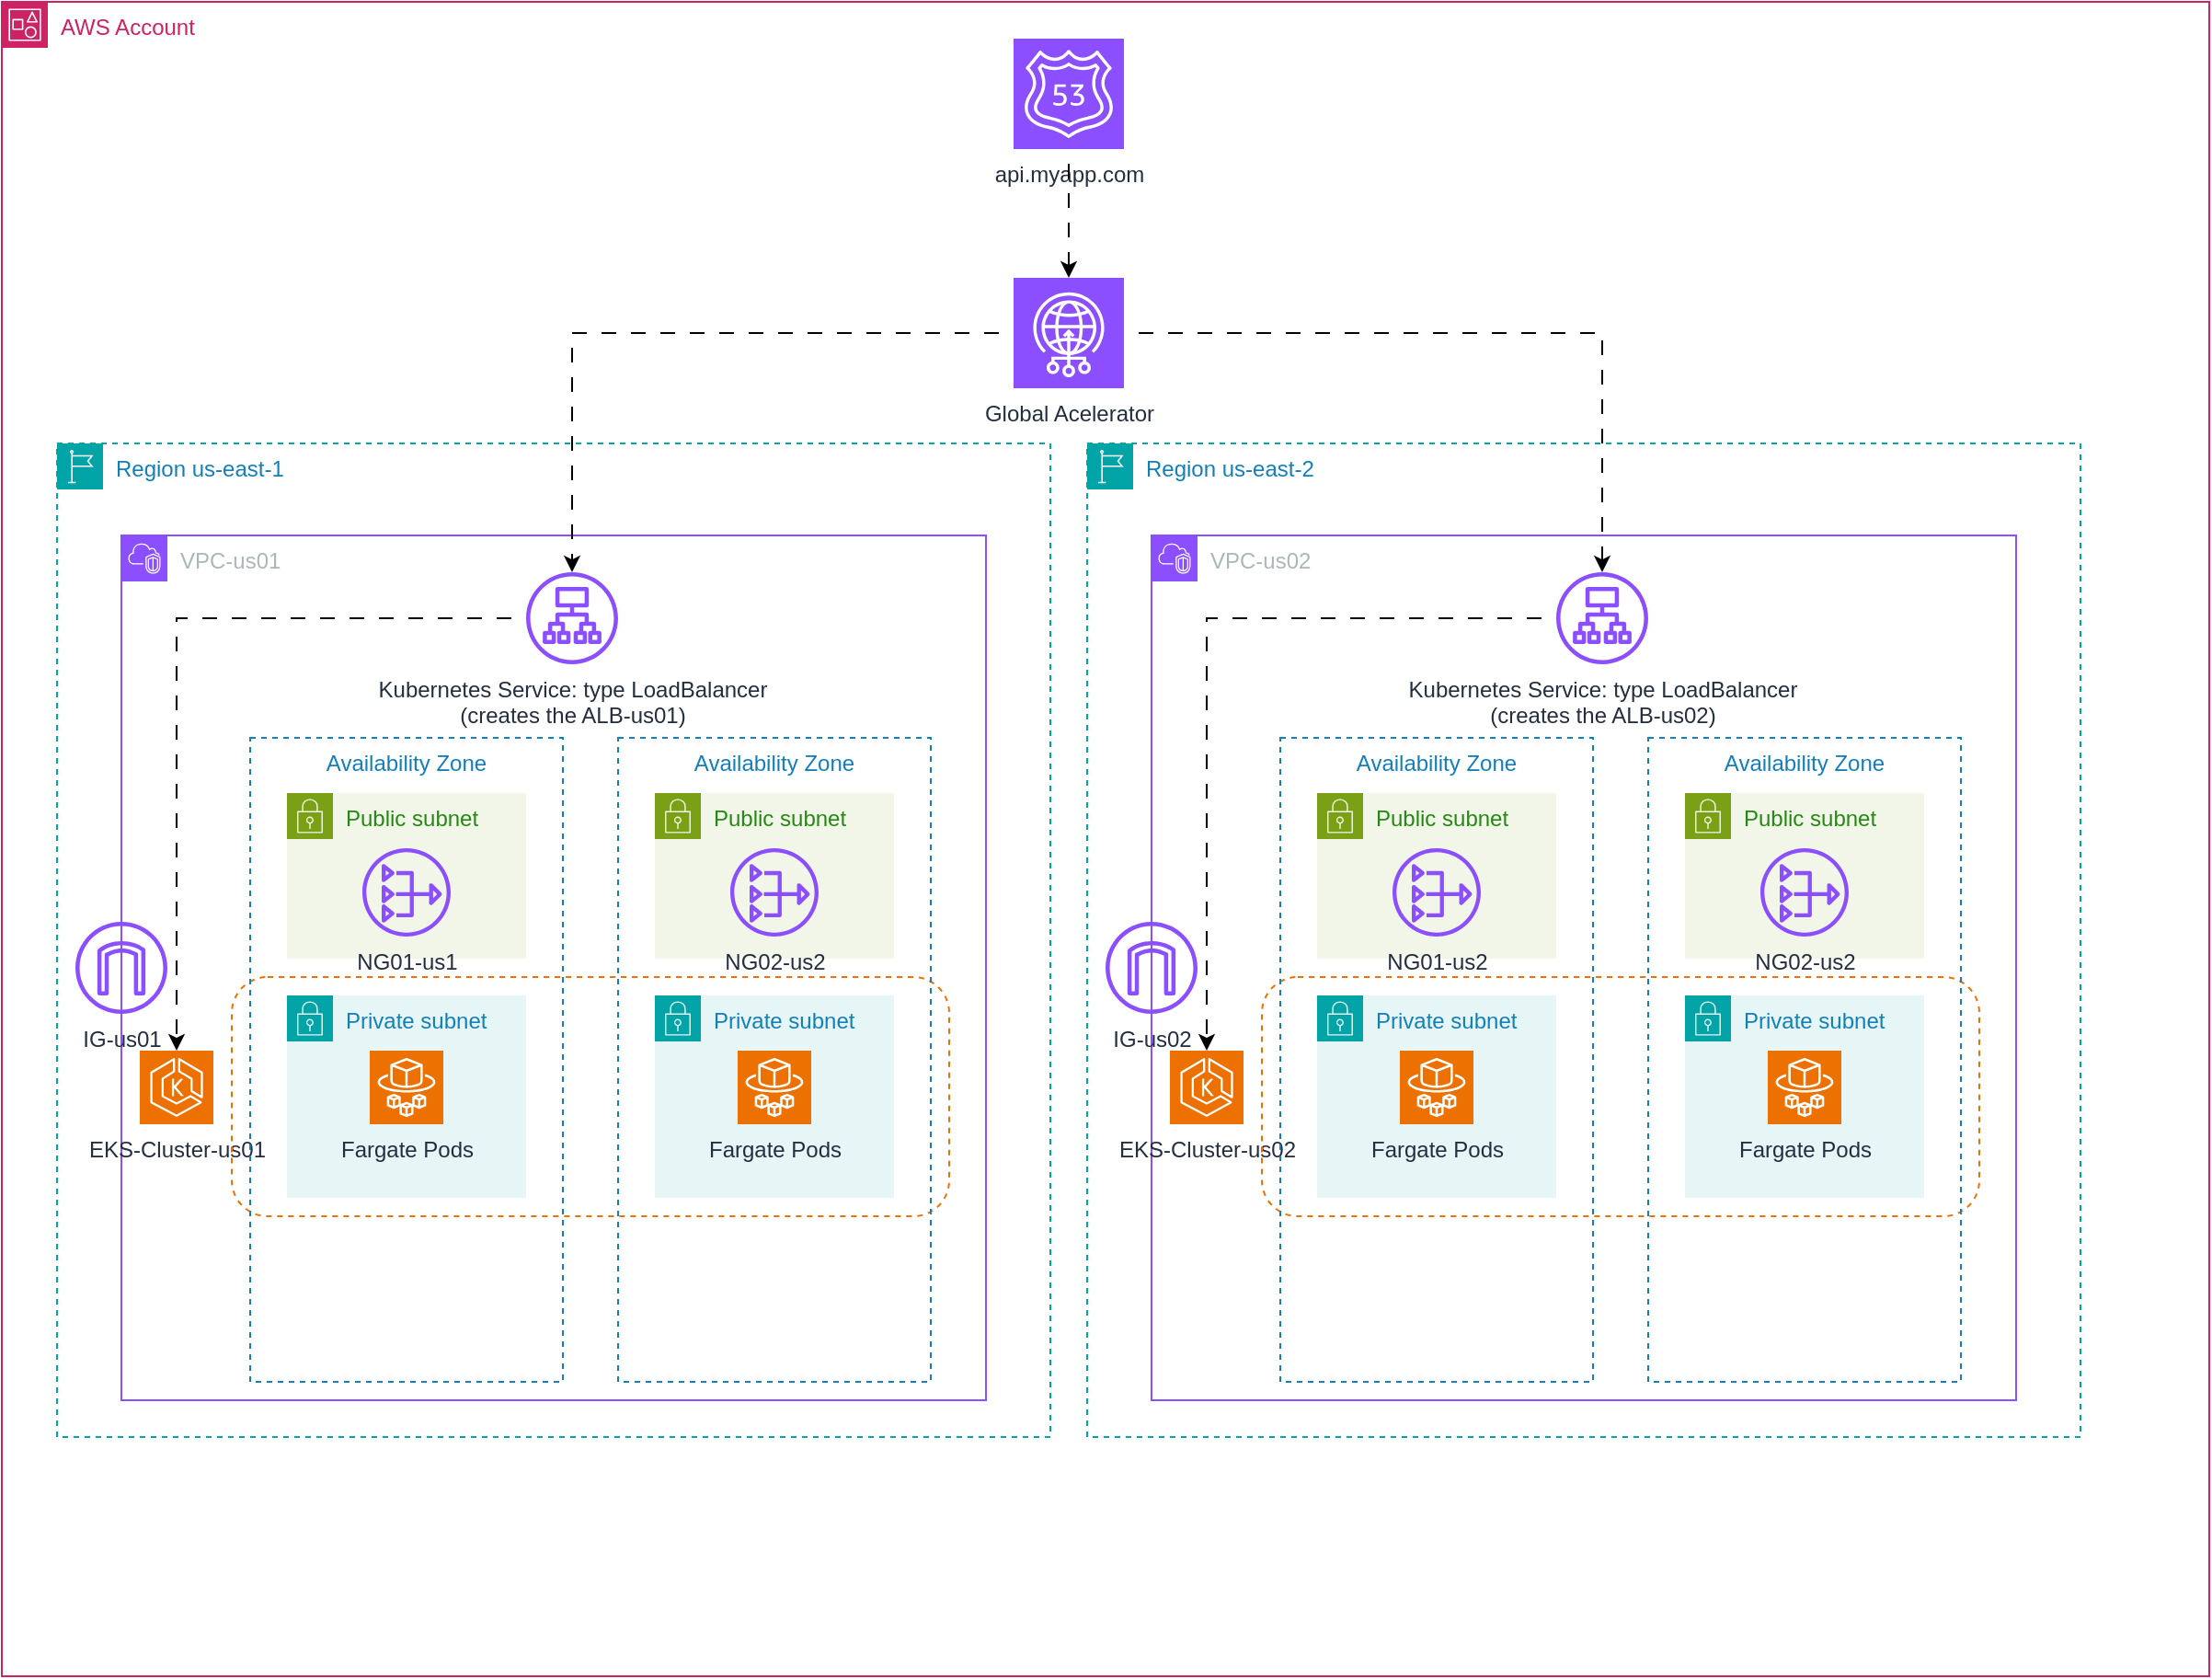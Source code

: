 <mxfile version="28.0.6">
  <diagram name="Página-1" id="nFeDpkTlTFJwxdaBuVsp">
    <mxGraphModel dx="1436" dy="864" grid="1" gridSize="10" guides="1" tooltips="1" connect="1" arrows="1" fold="1" page="1" pageScale="1" pageWidth="2339" pageHeight="3300" math="0" shadow="0">
      <root>
        <mxCell id="0" />
        <mxCell id="1" parent="0" />
        <mxCell id="CkI2VLxSrD-WyDVZx0Os-3" value="AWS Account" style="points=[[0,0],[0.25,0],[0.5,0],[0.75,0],[1,0],[1,0.25],[1,0.5],[1,0.75],[1,1],[0.75,1],[0.5,1],[0.25,1],[0,1],[0,0.75],[0,0.5],[0,0.25]];outlineConnect=0;gradientColor=none;html=1;whiteSpace=wrap;fontSize=12;fontStyle=0;container=1;pointerEvents=0;collapsible=0;recursiveResize=0;shape=mxgraph.aws4.group;grIcon=mxgraph.aws4.group_account;strokeColor=#CD2264;fillColor=none;verticalAlign=top;align=left;spacingLeft=30;fontColor=#CD2264;dashed=0;" vertex="1" parent="1">
          <mxGeometry x="300" y="20" width="1200" height="910" as="geometry" />
        </mxCell>
        <mxCell id="CkI2VLxSrD-WyDVZx0Os-1" value="Region us-east-1" style="points=[[0,0],[0.25,0],[0.5,0],[0.75,0],[1,0],[1,0.25],[1,0.5],[1,0.75],[1,1],[0.75,1],[0.5,1],[0.25,1],[0,1],[0,0.75],[0,0.5],[0,0.25]];outlineConnect=0;gradientColor=none;html=1;whiteSpace=wrap;fontSize=12;fontStyle=0;container=1;pointerEvents=0;collapsible=0;recursiveResize=0;shape=mxgraph.aws4.group;grIcon=mxgraph.aws4.group_region;strokeColor=#00A4A6;fillColor=none;verticalAlign=top;align=left;spacingLeft=30;fontColor=#147EBA;dashed=1;" vertex="1" parent="CkI2VLxSrD-WyDVZx0Os-3">
          <mxGeometry x="30" y="240" width="540" height="540" as="geometry" />
        </mxCell>
        <mxCell id="CkI2VLxSrD-WyDVZx0Os-9" value="VPC-us01" style="points=[[0,0],[0.25,0],[0.5,0],[0.75,0],[1,0],[1,0.25],[1,0.5],[1,0.75],[1,1],[0.75,1],[0.5,1],[0.25,1],[0,1],[0,0.75],[0,0.5],[0,0.25]];outlineConnect=0;gradientColor=none;html=1;whiteSpace=wrap;fontSize=12;fontStyle=0;container=1;pointerEvents=0;collapsible=0;recursiveResize=0;shape=mxgraph.aws4.group;grIcon=mxgraph.aws4.group_vpc2;strokeColor=#8C4FFF;fillColor=none;verticalAlign=top;align=left;spacingLeft=30;fontColor=#AAB7B8;dashed=0;" vertex="1" parent="CkI2VLxSrD-WyDVZx0Os-1">
          <mxGeometry x="35" y="50" width="470" height="470" as="geometry" />
        </mxCell>
        <mxCell id="CkI2VLxSrD-WyDVZx0Os-12" value="EKS-Cluster-us01" style="sketch=0;points=[[0,0,0],[0.25,0,0],[0.5,0,0],[0.75,0,0],[1,0,0],[0,1,0],[0.25,1,0],[0.5,1,0],[0.75,1,0],[1,1,0],[0,0.25,0],[0,0.5,0],[0,0.75,0],[1,0.25,0],[1,0.5,0],[1,0.75,0]];outlineConnect=0;fontColor=#232F3E;fillColor=#ED7100;strokeColor=#ffffff;dashed=0;verticalLabelPosition=bottom;verticalAlign=top;align=center;html=1;fontSize=12;fontStyle=0;aspect=fixed;shape=mxgraph.aws4.resourceIcon;resIcon=mxgraph.aws4.eks;" vertex="1" parent="CkI2VLxSrD-WyDVZx0Os-9">
          <mxGeometry x="10" y="280" width="40" height="40" as="geometry" />
        </mxCell>
        <mxCell id="CkI2VLxSrD-WyDVZx0Os-61" style="edgeStyle=orthogonalEdgeStyle;rounded=0;orthogonalLoop=1;jettySize=auto;html=1;flowAnimation=1;" edge="1" parent="CkI2VLxSrD-WyDVZx0Os-9" source="CkI2VLxSrD-WyDVZx0Os-15" target="CkI2VLxSrD-WyDVZx0Os-12">
          <mxGeometry relative="1" as="geometry" />
        </mxCell>
        <mxCell id="CkI2VLxSrD-WyDVZx0Os-15" value="&lt;div&gt;Kubernetes Service: type LoadBalancer&lt;/div&gt;&lt;div&gt;(creates the ALB-us01)&lt;/div&gt;" style="sketch=0;outlineConnect=0;fontColor=#232F3E;gradientColor=none;fillColor=#8C4FFF;strokeColor=none;dashed=0;verticalLabelPosition=bottom;verticalAlign=top;align=center;html=1;fontSize=12;fontStyle=0;aspect=fixed;pointerEvents=1;shape=mxgraph.aws4.application_load_balancer;" vertex="1" parent="CkI2VLxSrD-WyDVZx0Os-9">
          <mxGeometry x="220" y="20" width="50" height="50" as="geometry" />
        </mxCell>
        <mxCell id="CkI2VLxSrD-WyDVZx0Os-14" value="" style="rounded=1;whiteSpace=wrap;html=1;dashed=1;strokeColor=light-dark(#ED7100,#FF8000);fillColor=none;" vertex="1" parent="CkI2VLxSrD-WyDVZx0Os-9">
          <mxGeometry x="60" y="240" width="390" height="130" as="geometry" />
        </mxCell>
        <mxCell id="CkI2VLxSrD-WyDVZx0Os-36" value="Availability Zone" style="fillColor=none;strokeColor=#147EBA;dashed=1;verticalAlign=top;fontStyle=0;fontColor=#147EBA;whiteSpace=wrap;html=1;" vertex="1" parent="CkI2VLxSrD-WyDVZx0Os-9">
          <mxGeometry x="70" y="110" width="170" height="350" as="geometry" />
        </mxCell>
        <mxCell id="CkI2VLxSrD-WyDVZx0Os-37" value="Public subnet" style="points=[[0,0],[0.25,0],[0.5,0],[0.75,0],[1,0],[1,0.25],[1,0.5],[1,0.75],[1,1],[0.75,1],[0.5,1],[0.25,1],[0,1],[0,0.75],[0,0.5],[0,0.25]];outlineConnect=0;gradientColor=none;html=1;whiteSpace=wrap;fontSize=12;fontStyle=0;container=0;pointerEvents=0;collapsible=0;recursiveResize=0;shape=mxgraph.aws4.group;grIcon=mxgraph.aws4.group_security_group;grStroke=0;strokeColor=#7AA116;fillColor=#F2F6E8;verticalAlign=top;align=left;spacingLeft=30;fontColor=#248814;dashed=0;" vertex="1" parent="CkI2VLxSrD-WyDVZx0Os-9">
          <mxGeometry x="90" y="140" width="130" height="90" as="geometry" />
        </mxCell>
        <mxCell id="CkI2VLxSrD-WyDVZx0Os-38" value="NG01-us1" style="sketch=0;outlineConnect=0;fontColor=#232F3E;gradientColor=none;fillColor=#8C4FFF;strokeColor=none;dashed=0;verticalLabelPosition=bottom;verticalAlign=top;align=center;html=1;fontSize=12;fontStyle=0;aspect=fixed;pointerEvents=1;shape=mxgraph.aws4.nat_gateway;container=0;" vertex="1" parent="CkI2VLxSrD-WyDVZx0Os-9">
          <mxGeometry x="131" y="170" width="48" height="48" as="geometry" />
        </mxCell>
        <mxCell id="CkI2VLxSrD-WyDVZx0Os-39" value="Private subnet" style="points=[[0,0],[0.25,0],[0.5,0],[0.75,0],[1,0],[1,0.25],[1,0.5],[1,0.75],[1,1],[0.75,1],[0.5,1],[0.25,1],[0,1],[0,0.75],[0,0.5],[0,0.25]];outlineConnect=0;gradientColor=none;html=1;whiteSpace=wrap;fontSize=12;fontStyle=0;container=0;pointerEvents=0;collapsible=0;recursiveResize=0;shape=mxgraph.aws4.group;grIcon=mxgraph.aws4.group_security_group;grStroke=0;strokeColor=#00A4A6;fillColor=#E6F6F7;verticalAlign=top;align=left;spacingLeft=30;fontColor=#147EBA;dashed=0;" vertex="1" parent="CkI2VLxSrD-WyDVZx0Os-9">
          <mxGeometry x="90" y="250" width="130" height="110" as="geometry" />
        </mxCell>
        <mxCell id="CkI2VLxSrD-WyDVZx0Os-40" value="Fargate Pods" style="sketch=0;points=[[0,0,0],[0.25,0,0],[0.5,0,0],[0.75,0,0],[1,0,0],[0,1,0],[0.25,1,0],[0.5,1,0],[0.75,1,0],[1,1,0],[0,0.25,0],[0,0.5,0],[0,0.75,0],[1,0.25,0],[1,0.5,0],[1,0.75,0]];outlineConnect=0;fontColor=#232F3E;fillColor=#ED7100;strokeColor=#ffffff;dashed=0;verticalLabelPosition=bottom;verticalAlign=top;align=center;html=1;fontSize=12;fontStyle=0;aspect=fixed;shape=mxgraph.aws4.resourceIcon;resIcon=mxgraph.aws4.fargate;container=0;" vertex="1" parent="CkI2VLxSrD-WyDVZx0Os-9">
          <mxGeometry x="135" y="280" width="40" height="40" as="geometry" />
        </mxCell>
        <mxCell id="CkI2VLxSrD-WyDVZx0Os-31" value="Availability Zone" style="fillColor=none;strokeColor=#147EBA;dashed=1;verticalAlign=top;fontStyle=0;fontColor=#147EBA;whiteSpace=wrap;html=1;" vertex="1" parent="CkI2VLxSrD-WyDVZx0Os-9">
          <mxGeometry x="270" y="110" width="170" height="350" as="geometry" />
        </mxCell>
        <mxCell id="CkI2VLxSrD-WyDVZx0Os-21" value="Public subnet" style="points=[[0,0],[0.25,0],[0.5,0],[0.75,0],[1,0],[1,0.25],[1,0.5],[1,0.75],[1,1],[0.75,1],[0.5,1],[0.25,1],[0,1],[0,0.75],[0,0.5],[0,0.25]];outlineConnect=0;gradientColor=none;html=1;whiteSpace=wrap;fontSize=12;fontStyle=0;container=0;pointerEvents=0;collapsible=0;recursiveResize=0;shape=mxgraph.aws4.group;grIcon=mxgraph.aws4.group_security_group;grStroke=0;strokeColor=#7AA116;fillColor=#F2F6E8;verticalAlign=top;align=left;spacingLeft=30;fontColor=#248814;dashed=0;" vertex="1" parent="CkI2VLxSrD-WyDVZx0Os-9">
          <mxGeometry x="290" y="140" width="130" height="90" as="geometry" />
        </mxCell>
        <mxCell id="CkI2VLxSrD-WyDVZx0Os-23" value="NG02-us2" style="sketch=0;outlineConnect=0;fontColor=#232F3E;gradientColor=none;fillColor=#8C4FFF;strokeColor=none;dashed=0;verticalLabelPosition=bottom;verticalAlign=top;align=center;html=1;fontSize=12;fontStyle=0;aspect=fixed;pointerEvents=1;shape=mxgraph.aws4.nat_gateway;container=0;" vertex="1" parent="CkI2VLxSrD-WyDVZx0Os-9">
          <mxGeometry x="331" y="170" width="48" height="48" as="geometry" />
        </mxCell>
        <mxCell id="CkI2VLxSrD-WyDVZx0Os-18" value="Private subnet" style="points=[[0,0],[0.25,0],[0.5,0],[0.75,0],[1,0],[1,0.25],[1,0.5],[1,0.75],[1,1],[0.75,1],[0.5,1],[0.25,1],[0,1],[0,0.75],[0,0.5],[0,0.25]];outlineConnect=0;gradientColor=none;html=1;whiteSpace=wrap;fontSize=12;fontStyle=0;container=0;pointerEvents=0;collapsible=0;recursiveResize=0;shape=mxgraph.aws4.group;grIcon=mxgraph.aws4.group_security_group;grStroke=0;strokeColor=#00A4A6;fillColor=#E6F6F7;verticalAlign=top;align=left;spacingLeft=30;fontColor=#147EBA;dashed=0;" vertex="1" parent="CkI2VLxSrD-WyDVZx0Os-9">
          <mxGeometry x="290" y="250" width="130" height="110" as="geometry" />
        </mxCell>
        <mxCell id="CkI2VLxSrD-WyDVZx0Os-24" value="Fargate Pods" style="sketch=0;points=[[0,0,0],[0.25,0,0],[0.5,0,0],[0.75,0,0],[1,0,0],[0,1,0],[0.25,1,0],[0.5,1,0],[0.75,1,0],[1,1,0],[0,0.25,0],[0,0.5,0],[0,0.75,0],[1,0.25,0],[1,0.5,0],[1,0.75,0]];outlineConnect=0;fontColor=#232F3E;fillColor=#ED7100;strokeColor=#ffffff;dashed=0;verticalLabelPosition=bottom;verticalAlign=top;align=center;html=1;fontSize=12;fontStyle=0;aspect=fixed;shape=mxgraph.aws4.resourceIcon;resIcon=mxgraph.aws4.fargate;container=0;" vertex="1" parent="CkI2VLxSrD-WyDVZx0Os-9">
          <mxGeometry x="335" y="280" width="40" height="40" as="geometry" />
        </mxCell>
        <mxCell id="CkI2VLxSrD-WyDVZx0Os-58" value="IG-us01" style="sketch=0;outlineConnect=0;fontColor=#232F3E;gradientColor=none;fillColor=#8C4FFF;strokeColor=none;dashed=0;verticalLabelPosition=bottom;verticalAlign=top;align=center;html=1;fontSize=12;fontStyle=0;aspect=fixed;pointerEvents=1;shape=mxgraph.aws4.internet_gateway;" vertex="1" parent="CkI2VLxSrD-WyDVZx0Os-1">
          <mxGeometry x="10" y="260" width="50" height="50" as="geometry" />
        </mxCell>
        <mxCell id="CkI2VLxSrD-WyDVZx0Os-5" value="&lt;div&gt;api.myapp.com&lt;/div&gt;" style="sketch=0;points=[[0,0,0],[0.25,0,0],[0.5,0,0],[0.75,0,0],[1,0,0],[0,1,0],[0.25,1,0],[0.5,1,0],[0.75,1,0],[1,1,0],[0,0.25,0],[0,0.5,0],[0,0.75,0],[1,0.25,0],[1,0.5,0],[1,0.75,0]];outlineConnect=0;fontColor=#232F3E;fillColor=#8C4FFF;strokeColor=#ffffff;dashed=0;verticalLabelPosition=bottom;verticalAlign=top;align=center;html=1;fontSize=12;fontStyle=0;aspect=fixed;shape=mxgraph.aws4.resourceIcon;resIcon=mxgraph.aws4.route_53;" vertex="1" parent="CkI2VLxSrD-WyDVZx0Os-3">
          <mxGeometry x="550" y="20" width="60" height="60" as="geometry" />
        </mxCell>
        <mxCell id="CkI2VLxSrD-WyDVZx0Os-41" style="edgeStyle=orthogonalEdgeStyle;rounded=0;orthogonalLoop=1;jettySize=auto;html=1;flowAnimation=1;" edge="1" parent="CkI2VLxSrD-WyDVZx0Os-3" source="CkI2VLxSrD-WyDVZx0Os-6" target="CkI2VLxSrD-WyDVZx0Os-15">
          <mxGeometry relative="1" as="geometry" />
        </mxCell>
        <mxCell id="CkI2VLxSrD-WyDVZx0Os-57" style="edgeStyle=orthogonalEdgeStyle;rounded=0;orthogonalLoop=1;jettySize=auto;html=1;flowAnimation=1;" edge="1" parent="CkI2VLxSrD-WyDVZx0Os-3" source="CkI2VLxSrD-WyDVZx0Os-6" target="CkI2VLxSrD-WyDVZx0Os-45">
          <mxGeometry relative="1" as="geometry" />
        </mxCell>
        <mxCell id="CkI2VLxSrD-WyDVZx0Os-6" value="Global Acelerator" style="sketch=0;points=[[0,0,0],[0.25,0,0],[0.5,0,0],[0.75,0,0],[1,0,0],[0,1,0],[0.25,1,0],[0.5,1,0],[0.75,1,0],[1,1,0],[0,0.25,0],[0,0.5,0],[0,0.75,0],[1,0.25,0],[1,0.5,0],[1,0.75,0]];outlineConnect=0;fontColor=#232F3E;fillColor=#8C4FFF;strokeColor=#ffffff;dashed=0;verticalLabelPosition=bottom;verticalAlign=top;align=center;html=1;fontSize=12;fontStyle=0;aspect=fixed;shape=mxgraph.aws4.resourceIcon;resIcon=mxgraph.aws4.global_accelerator;" vertex="1" parent="CkI2VLxSrD-WyDVZx0Os-3">
          <mxGeometry x="550" y="150" width="60" height="60" as="geometry" />
        </mxCell>
        <mxCell id="CkI2VLxSrD-WyDVZx0Os-7" style="edgeStyle=orthogonalEdgeStyle;rounded=0;orthogonalLoop=1;jettySize=auto;html=1;entryX=0.5;entryY=0;entryDx=0;entryDy=0;entryPerimeter=0;flowAnimation=1;" edge="1" parent="CkI2VLxSrD-WyDVZx0Os-3" source="CkI2VLxSrD-WyDVZx0Os-5" target="CkI2VLxSrD-WyDVZx0Os-6">
          <mxGeometry relative="1" as="geometry" />
        </mxCell>
        <mxCell id="CkI2VLxSrD-WyDVZx0Os-42" value="Region us-east-2" style="points=[[0,0],[0.25,0],[0.5,0],[0.75,0],[1,0],[1,0.25],[1,0.5],[1,0.75],[1,1],[0.75,1],[0.5,1],[0.25,1],[0,1],[0,0.75],[0,0.5],[0,0.25]];outlineConnect=0;gradientColor=none;html=1;whiteSpace=wrap;fontSize=12;fontStyle=0;container=1;pointerEvents=0;collapsible=0;recursiveResize=0;shape=mxgraph.aws4.group;grIcon=mxgraph.aws4.group_region;strokeColor=#00A4A6;fillColor=none;verticalAlign=top;align=left;spacingLeft=30;fontColor=#147EBA;dashed=1;" vertex="1" parent="CkI2VLxSrD-WyDVZx0Os-3">
          <mxGeometry x="590" y="240" width="540" height="540" as="geometry" />
        </mxCell>
        <mxCell id="CkI2VLxSrD-WyDVZx0Os-43" value="VPC-us02" style="points=[[0,0],[0.25,0],[0.5,0],[0.75,0],[1,0],[1,0.25],[1,0.5],[1,0.75],[1,1],[0.75,1],[0.5,1],[0.25,1],[0,1],[0,0.75],[0,0.5],[0,0.25]];outlineConnect=0;gradientColor=none;html=1;whiteSpace=wrap;fontSize=12;fontStyle=0;container=1;pointerEvents=0;collapsible=0;recursiveResize=0;shape=mxgraph.aws4.group;grIcon=mxgraph.aws4.group_vpc2;strokeColor=#8C4FFF;fillColor=none;verticalAlign=top;align=left;spacingLeft=30;fontColor=#AAB7B8;dashed=0;" vertex="1" parent="CkI2VLxSrD-WyDVZx0Os-42">
          <mxGeometry x="35" y="50" width="470" height="470" as="geometry" />
        </mxCell>
        <mxCell id="CkI2VLxSrD-WyDVZx0Os-44" value="EKS-Cluster-us02" style="sketch=0;points=[[0,0,0],[0.25,0,0],[0.5,0,0],[0.75,0,0],[1,0,0],[0,1,0],[0.25,1,0],[0.5,1,0],[0.75,1,0],[1,1,0],[0,0.25,0],[0,0.5,0],[0,0.75,0],[1,0.25,0],[1,0.5,0],[1,0.75,0]];outlineConnect=0;fontColor=#232F3E;fillColor=#ED7100;strokeColor=#ffffff;dashed=0;verticalLabelPosition=bottom;verticalAlign=top;align=center;html=1;fontSize=12;fontStyle=0;aspect=fixed;shape=mxgraph.aws4.resourceIcon;resIcon=mxgraph.aws4.eks;" vertex="1" parent="CkI2VLxSrD-WyDVZx0Os-43">
          <mxGeometry x="10" y="280" width="40" height="40" as="geometry" />
        </mxCell>
        <mxCell id="CkI2VLxSrD-WyDVZx0Os-45" value="&lt;div&gt;Kubernetes Service: type LoadBalancer&lt;/div&gt;&lt;div&gt;(creates the ALB-us02)&lt;/div&gt;" style="sketch=0;outlineConnect=0;fontColor=#232F3E;gradientColor=none;fillColor=#8C4FFF;strokeColor=none;dashed=0;verticalLabelPosition=bottom;verticalAlign=top;align=center;html=1;fontSize=12;fontStyle=0;aspect=fixed;pointerEvents=1;shape=mxgraph.aws4.application_load_balancer;" vertex="1" parent="CkI2VLxSrD-WyDVZx0Os-43">
          <mxGeometry x="220" y="20" width="50" height="50" as="geometry" />
        </mxCell>
        <mxCell id="CkI2VLxSrD-WyDVZx0Os-46" value="" style="rounded=1;whiteSpace=wrap;html=1;dashed=1;strokeColor=light-dark(#ED7100,#FF8000);fillColor=none;" vertex="1" parent="CkI2VLxSrD-WyDVZx0Os-43">
          <mxGeometry x="60" y="240" width="390" height="130" as="geometry" />
        </mxCell>
        <mxCell id="CkI2VLxSrD-WyDVZx0Os-47" value="Availability Zone" style="fillColor=none;strokeColor=#147EBA;dashed=1;verticalAlign=top;fontStyle=0;fontColor=#147EBA;whiteSpace=wrap;html=1;" vertex="1" parent="CkI2VLxSrD-WyDVZx0Os-43">
          <mxGeometry x="70" y="110" width="170" height="350" as="geometry" />
        </mxCell>
        <mxCell id="CkI2VLxSrD-WyDVZx0Os-48" value="Public subnet" style="points=[[0,0],[0.25,0],[0.5,0],[0.75,0],[1,0],[1,0.25],[1,0.5],[1,0.75],[1,1],[0.75,1],[0.5,1],[0.25,1],[0,1],[0,0.75],[0,0.5],[0,0.25]];outlineConnect=0;gradientColor=none;html=1;whiteSpace=wrap;fontSize=12;fontStyle=0;container=0;pointerEvents=0;collapsible=0;recursiveResize=0;shape=mxgraph.aws4.group;grIcon=mxgraph.aws4.group_security_group;grStroke=0;strokeColor=#7AA116;fillColor=#F2F6E8;verticalAlign=top;align=left;spacingLeft=30;fontColor=#248814;dashed=0;" vertex="1" parent="CkI2VLxSrD-WyDVZx0Os-43">
          <mxGeometry x="90" y="140" width="130" height="90" as="geometry" />
        </mxCell>
        <mxCell id="CkI2VLxSrD-WyDVZx0Os-49" value="NG01-us2" style="sketch=0;outlineConnect=0;fontColor=#232F3E;gradientColor=none;fillColor=#8C4FFF;strokeColor=none;dashed=0;verticalLabelPosition=bottom;verticalAlign=top;align=center;html=1;fontSize=12;fontStyle=0;aspect=fixed;pointerEvents=1;shape=mxgraph.aws4.nat_gateway;container=0;" vertex="1" parent="CkI2VLxSrD-WyDVZx0Os-43">
          <mxGeometry x="131" y="170" width="48" height="48" as="geometry" />
        </mxCell>
        <mxCell id="CkI2VLxSrD-WyDVZx0Os-50" value="Private subnet" style="points=[[0,0],[0.25,0],[0.5,0],[0.75,0],[1,0],[1,0.25],[1,0.5],[1,0.75],[1,1],[0.75,1],[0.5,1],[0.25,1],[0,1],[0,0.75],[0,0.5],[0,0.25]];outlineConnect=0;gradientColor=none;html=1;whiteSpace=wrap;fontSize=12;fontStyle=0;container=0;pointerEvents=0;collapsible=0;recursiveResize=0;shape=mxgraph.aws4.group;grIcon=mxgraph.aws4.group_security_group;grStroke=0;strokeColor=#00A4A6;fillColor=#E6F6F7;verticalAlign=top;align=left;spacingLeft=30;fontColor=#147EBA;dashed=0;" vertex="1" parent="CkI2VLxSrD-WyDVZx0Os-43">
          <mxGeometry x="90" y="250" width="130" height="110" as="geometry" />
        </mxCell>
        <mxCell id="CkI2VLxSrD-WyDVZx0Os-51" value="Fargate Pods" style="sketch=0;points=[[0,0,0],[0.25,0,0],[0.5,0,0],[0.75,0,0],[1,0,0],[0,1,0],[0.25,1,0],[0.5,1,0],[0.75,1,0],[1,1,0],[0,0.25,0],[0,0.5,0],[0,0.75,0],[1,0.25,0],[1,0.5,0],[1,0.75,0]];outlineConnect=0;fontColor=#232F3E;fillColor=#ED7100;strokeColor=#ffffff;dashed=0;verticalLabelPosition=bottom;verticalAlign=top;align=center;html=1;fontSize=12;fontStyle=0;aspect=fixed;shape=mxgraph.aws4.resourceIcon;resIcon=mxgraph.aws4.fargate;container=0;" vertex="1" parent="CkI2VLxSrD-WyDVZx0Os-43">
          <mxGeometry x="135" y="280" width="40" height="40" as="geometry" />
        </mxCell>
        <mxCell id="CkI2VLxSrD-WyDVZx0Os-52" value="Availability Zone" style="fillColor=none;strokeColor=#147EBA;dashed=1;verticalAlign=top;fontStyle=0;fontColor=#147EBA;whiteSpace=wrap;html=1;" vertex="1" parent="CkI2VLxSrD-WyDVZx0Os-43">
          <mxGeometry x="270" y="110" width="170" height="350" as="geometry" />
        </mxCell>
        <mxCell id="CkI2VLxSrD-WyDVZx0Os-53" value="Public subnet" style="points=[[0,0],[0.25,0],[0.5,0],[0.75,0],[1,0],[1,0.25],[1,0.5],[1,0.75],[1,1],[0.75,1],[0.5,1],[0.25,1],[0,1],[0,0.75],[0,0.5],[0,0.25]];outlineConnect=0;gradientColor=none;html=1;whiteSpace=wrap;fontSize=12;fontStyle=0;container=0;pointerEvents=0;collapsible=0;recursiveResize=0;shape=mxgraph.aws4.group;grIcon=mxgraph.aws4.group_security_group;grStroke=0;strokeColor=#7AA116;fillColor=#F2F6E8;verticalAlign=top;align=left;spacingLeft=30;fontColor=#248814;dashed=0;" vertex="1" parent="CkI2VLxSrD-WyDVZx0Os-43">
          <mxGeometry x="290" y="140" width="130" height="90" as="geometry" />
        </mxCell>
        <mxCell id="CkI2VLxSrD-WyDVZx0Os-54" value="NG02-us2" style="sketch=0;outlineConnect=0;fontColor=#232F3E;gradientColor=none;fillColor=#8C4FFF;strokeColor=none;dashed=0;verticalLabelPosition=bottom;verticalAlign=top;align=center;html=1;fontSize=12;fontStyle=0;aspect=fixed;pointerEvents=1;shape=mxgraph.aws4.nat_gateway;container=0;" vertex="1" parent="CkI2VLxSrD-WyDVZx0Os-43">
          <mxGeometry x="331" y="170" width="48" height="48" as="geometry" />
        </mxCell>
        <mxCell id="CkI2VLxSrD-WyDVZx0Os-55" value="Private subnet" style="points=[[0,0],[0.25,0],[0.5,0],[0.75,0],[1,0],[1,0.25],[1,0.5],[1,0.75],[1,1],[0.75,1],[0.5,1],[0.25,1],[0,1],[0,0.75],[0,0.5],[0,0.25]];outlineConnect=0;gradientColor=none;html=1;whiteSpace=wrap;fontSize=12;fontStyle=0;container=0;pointerEvents=0;collapsible=0;recursiveResize=0;shape=mxgraph.aws4.group;grIcon=mxgraph.aws4.group_security_group;grStroke=0;strokeColor=#00A4A6;fillColor=#E6F6F7;verticalAlign=top;align=left;spacingLeft=30;fontColor=#147EBA;dashed=0;" vertex="1" parent="CkI2VLxSrD-WyDVZx0Os-43">
          <mxGeometry x="290" y="250" width="130" height="110" as="geometry" />
        </mxCell>
        <mxCell id="CkI2VLxSrD-WyDVZx0Os-56" value="Fargate Pods" style="sketch=0;points=[[0,0,0],[0.25,0,0],[0.5,0,0],[0.75,0,0],[1,0,0],[0,1,0],[0.25,1,0],[0.5,1,0],[0.75,1,0],[1,1,0],[0,0.25,0],[0,0.5,0],[0,0.75,0],[1,0.25,0],[1,0.5,0],[1,0.75,0]];outlineConnect=0;fontColor=#232F3E;fillColor=#ED7100;strokeColor=#ffffff;dashed=0;verticalLabelPosition=bottom;verticalAlign=top;align=center;html=1;fontSize=12;fontStyle=0;aspect=fixed;shape=mxgraph.aws4.resourceIcon;resIcon=mxgraph.aws4.fargate;container=0;" vertex="1" parent="CkI2VLxSrD-WyDVZx0Os-43">
          <mxGeometry x="335" y="280" width="40" height="40" as="geometry" />
        </mxCell>
        <mxCell id="CkI2VLxSrD-WyDVZx0Os-60" value="IG-us02" style="sketch=0;outlineConnect=0;fontColor=#232F3E;gradientColor=none;fillColor=#8C4FFF;strokeColor=none;dashed=0;verticalLabelPosition=bottom;verticalAlign=top;align=center;html=1;fontSize=12;fontStyle=0;aspect=fixed;pointerEvents=1;shape=mxgraph.aws4.internet_gateway;" vertex="1" parent="CkI2VLxSrD-WyDVZx0Os-43">
          <mxGeometry x="-25" y="210" width="50" height="50" as="geometry" />
        </mxCell>
        <mxCell id="CkI2VLxSrD-WyDVZx0Os-62" style="edgeStyle=orthogonalEdgeStyle;rounded=0;orthogonalLoop=1;jettySize=auto;html=1;entryX=0.5;entryY=0;entryDx=0;entryDy=0;entryPerimeter=0;flowAnimation=1;" edge="1" parent="CkI2VLxSrD-WyDVZx0Os-43" source="CkI2VLxSrD-WyDVZx0Os-45" target="CkI2VLxSrD-WyDVZx0Os-44">
          <mxGeometry relative="1" as="geometry" />
        </mxCell>
      </root>
    </mxGraphModel>
  </diagram>
</mxfile>
